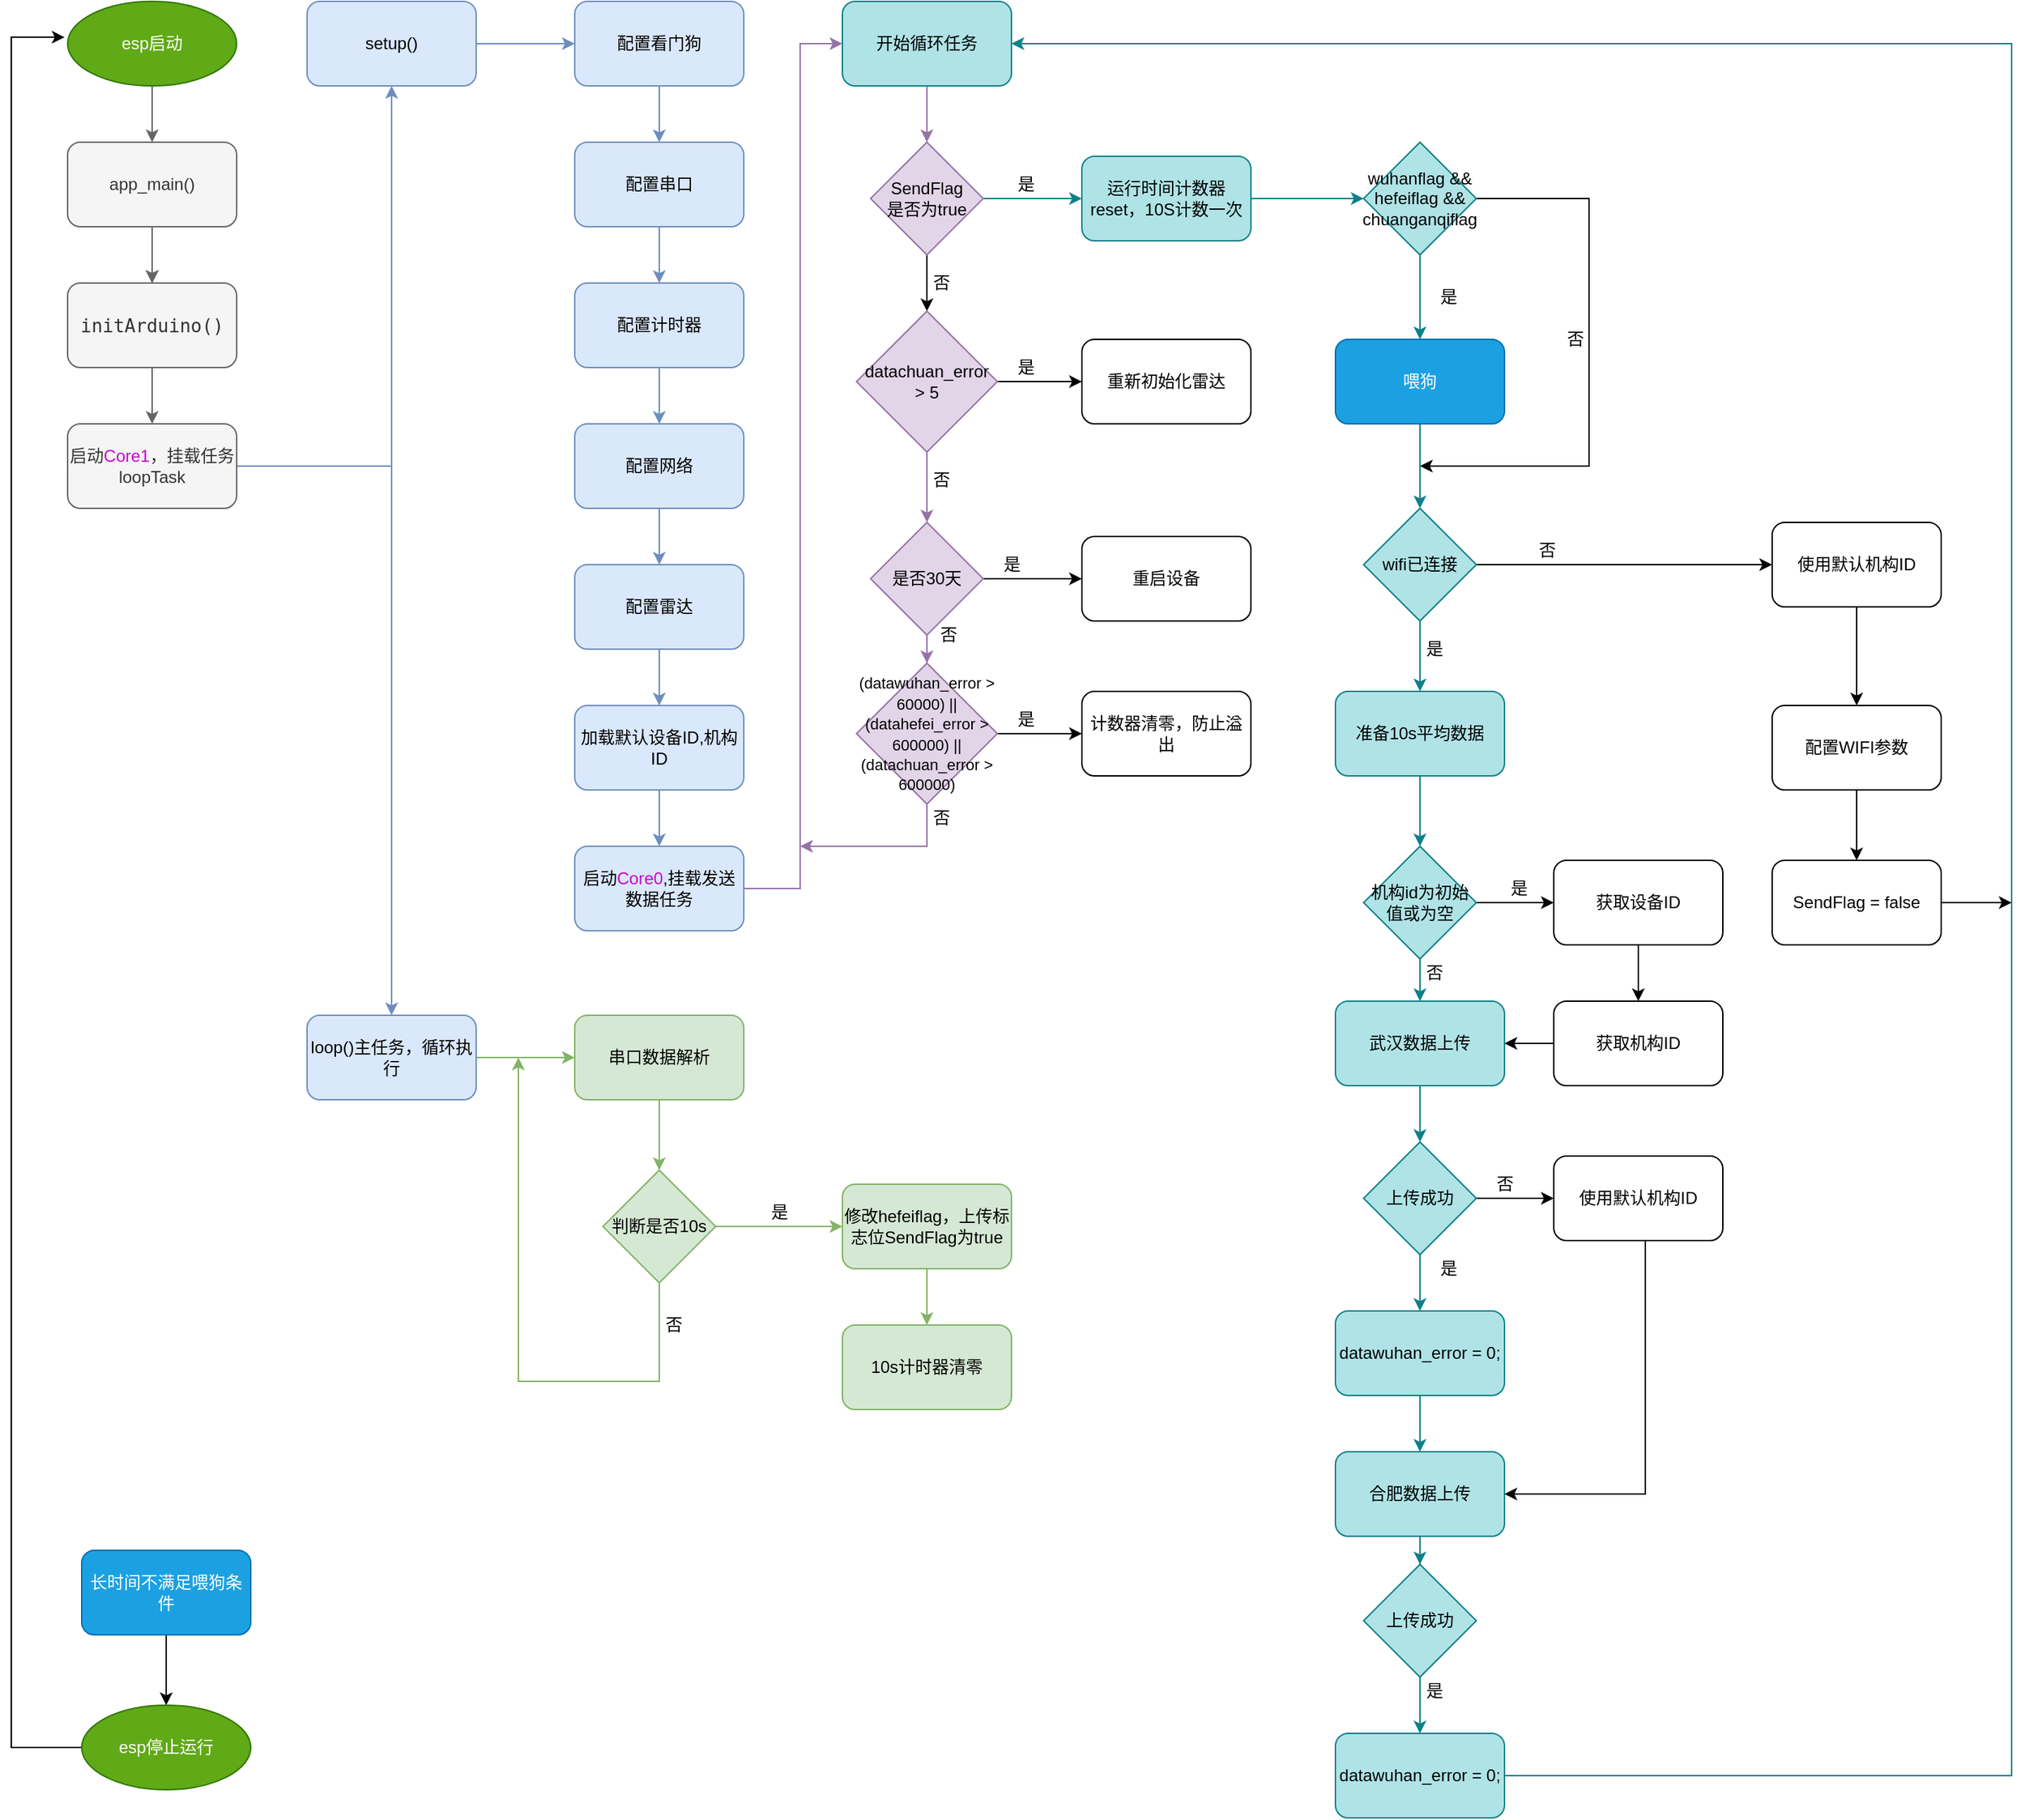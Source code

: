 <mxfile version="15.3.7" type="github">
  <diagram id="C5RBs43oDa-KdzZeNtuy" name="Page-1">
    <mxGraphModel dx="2031" dy="1144" grid="1" gridSize="10" guides="1" tooltips="1" connect="1" arrows="1" fold="1" page="1" pageScale="1" pageWidth="900" pageHeight="1600" math="0" shadow="0">
      <root>
        <mxCell id="WIyWlLk6GJQsqaUBKTNV-0" />
        <mxCell id="WIyWlLk6GJQsqaUBKTNV-1" parent="WIyWlLk6GJQsqaUBKTNV-0" />
        <mxCell id="-oAML5fvp5nmjbCSlxgn-36" value="" style="edgeStyle=orthogonalEdgeStyle;rounded=0;orthogonalLoop=1;jettySize=auto;html=1;fillColor=#f5f5f5;strokeColor=#666666;" edge="1" parent="WIyWlLk6GJQsqaUBKTNV-1" source="-oAML5fvp5nmjbCSlxgn-25" target="-oAML5fvp5nmjbCSlxgn-35">
          <mxGeometry relative="1" as="geometry" />
        </mxCell>
        <mxCell id="-oAML5fvp5nmjbCSlxgn-25" value="esp启动" style="ellipse;whiteSpace=wrap;html=1;fillColor=#60a917;strokeColor=#2D7600;fontColor=#ffffff;" vertex="1" parent="WIyWlLk6GJQsqaUBKTNV-1">
          <mxGeometry x="240" y="120" width="120" height="60" as="geometry" />
        </mxCell>
        <mxCell id="-oAML5fvp5nmjbCSlxgn-38" value="" style="edgeStyle=orthogonalEdgeStyle;rounded=0;orthogonalLoop=1;jettySize=auto;html=1;" edge="1" parent="WIyWlLk6GJQsqaUBKTNV-1" source="-oAML5fvp5nmjbCSlxgn-35" target="-oAML5fvp5nmjbCSlxgn-37">
          <mxGeometry relative="1" as="geometry" />
        </mxCell>
        <mxCell id="-oAML5fvp5nmjbCSlxgn-74" value="" style="edgeStyle=orthogonalEdgeStyle;rounded=0;orthogonalLoop=1;jettySize=auto;html=1;fillColor=#f5f5f5;strokeColor=#666666;" edge="1" parent="WIyWlLk6GJQsqaUBKTNV-1" source="-oAML5fvp5nmjbCSlxgn-35" target="-oAML5fvp5nmjbCSlxgn-37">
          <mxGeometry relative="1" as="geometry" />
        </mxCell>
        <mxCell id="-oAML5fvp5nmjbCSlxgn-35" value="app_main()" style="rounded=1;whiteSpace=wrap;html=1;fillColor=#f5f5f5;strokeColor=#666666;fontColor=#333333;" vertex="1" parent="WIyWlLk6GJQsqaUBKTNV-1">
          <mxGeometry x="240" y="220" width="120" height="60" as="geometry" />
        </mxCell>
        <mxCell id="-oAML5fvp5nmjbCSlxgn-40" value="" style="edgeStyle=orthogonalEdgeStyle;rounded=0;orthogonalLoop=1;jettySize=auto;html=1;fillColor=#f5f5f5;strokeColor=#666666;" edge="1" parent="WIyWlLk6GJQsqaUBKTNV-1" source="-oAML5fvp5nmjbCSlxgn-37" target="-oAML5fvp5nmjbCSlxgn-39">
          <mxGeometry relative="1" as="geometry" />
        </mxCell>
        <mxCell id="-oAML5fvp5nmjbCSlxgn-37" value="&lt;pre style=&quot;font-size: medium ; margin-top: 0px ; margin-bottom: 0px&quot;&gt;initArduino()&lt;/pre&gt;" style="rounded=1;whiteSpace=wrap;html=1;fillColor=#f5f5f5;strokeColor=#666666;fontColor=#333333;" vertex="1" parent="WIyWlLk6GJQsqaUBKTNV-1">
          <mxGeometry x="240" y="320" width="120" height="60" as="geometry" />
        </mxCell>
        <mxCell id="-oAML5fvp5nmjbCSlxgn-43" value="" style="edgeStyle=orthogonalEdgeStyle;rounded=0;orthogonalLoop=1;jettySize=auto;html=1;fillColor=#dae8fc;strokeColor=#6c8ebf;" edge="1" parent="WIyWlLk6GJQsqaUBKTNV-1" source="-oAML5fvp5nmjbCSlxgn-39" target="-oAML5fvp5nmjbCSlxgn-41">
          <mxGeometry relative="1" as="geometry" />
        </mxCell>
        <mxCell id="-oAML5fvp5nmjbCSlxgn-44" style="edgeStyle=orthogonalEdgeStyle;rounded=0;orthogonalLoop=1;jettySize=auto;html=1;entryX=0.5;entryY=0;entryDx=0;entryDy=0;fillColor=#dae8fc;strokeColor=#6c8ebf;" edge="1" parent="WIyWlLk6GJQsqaUBKTNV-1" source="-oAML5fvp5nmjbCSlxgn-39" target="-oAML5fvp5nmjbCSlxgn-42">
          <mxGeometry relative="1" as="geometry">
            <mxPoint x="470" y="810" as="targetPoint" />
            <Array as="points">
              <mxPoint x="470" y="450" />
            </Array>
          </mxGeometry>
        </mxCell>
        <mxCell id="-oAML5fvp5nmjbCSlxgn-39" value="启动&lt;font color=&quot;#cc00cc&quot;&gt;Core1&lt;/font&gt;，挂载任务loopTask" style="rounded=1;whiteSpace=wrap;html=1;fillColor=#f5f5f5;strokeColor=#666666;fontColor=#333333;" vertex="1" parent="WIyWlLk6GJQsqaUBKTNV-1">
          <mxGeometry x="240" y="420" width="120" height="60" as="geometry" />
        </mxCell>
        <mxCell id="-oAML5fvp5nmjbCSlxgn-52" value="" style="edgeStyle=orthogonalEdgeStyle;rounded=0;orthogonalLoop=1;jettySize=auto;html=1;fillColor=#dae8fc;strokeColor=#6c8ebf;" edge="1" parent="WIyWlLk6GJQsqaUBKTNV-1" source="-oAML5fvp5nmjbCSlxgn-41" target="-oAML5fvp5nmjbCSlxgn-45">
          <mxGeometry relative="1" as="geometry" />
        </mxCell>
        <mxCell id="-oAML5fvp5nmjbCSlxgn-41" value="setup()" style="rounded=1;whiteSpace=wrap;html=1;fillColor=#dae8fc;strokeColor=#6c8ebf;" vertex="1" parent="WIyWlLk6GJQsqaUBKTNV-1">
          <mxGeometry x="410" y="120" width="120" height="60" as="geometry" />
        </mxCell>
        <mxCell id="-oAML5fvp5nmjbCSlxgn-60" value="" style="edgeStyle=orthogonalEdgeStyle;rounded=0;orthogonalLoop=1;jettySize=auto;html=1;fillColor=#d5e8d4;strokeColor=#82b366;" edge="1" parent="WIyWlLk6GJQsqaUBKTNV-1" source="-oAML5fvp5nmjbCSlxgn-42" target="-oAML5fvp5nmjbCSlxgn-59">
          <mxGeometry relative="1" as="geometry" />
        </mxCell>
        <mxCell id="-oAML5fvp5nmjbCSlxgn-42" value="loop()主任务，循环执行" style="rounded=1;whiteSpace=wrap;html=1;fillColor=#dae8fc;strokeColor=#6c8ebf;" vertex="1" parent="WIyWlLk6GJQsqaUBKTNV-1">
          <mxGeometry x="410" y="840" width="120" height="60" as="geometry" />
        </mxCell>
        <mxCell id="-oAML5fvp5nmjbCSlxgn-53" value="" style="edgeStyle=orthogonalEdgeStyle;rounded=0;orthogonalLoop=1;jettySize=auto;html=1;fillColor=#dae8fc;strokeColor=#6c8ebf;" edge="1" parent="WIyWlLk6GJQsqaUBKTNV-1" source="-oAML5fvp5nmjbCSlxgn-45" target="-oAML5fvp5nmjbCSlxgn-46">
          <mxGeometry relative="1" as="geometry" />
        </mxCell>
        <mxCell id="-oAML5fvp5nmjbCSlxgn-45" value="配置看门狗" style="rounded=1;whiteSpace=wrap;html=1;fillColor=#dae8fc;strokeColor=#6c8ebf;" vertex="1" parent="WIyWlLk6GJQsqaUBKTNV-1">
          <mxGeometry x="600" y="120" width="120" height="60" as="geometry" />
        </mxCell>
        <mxCell id="-oAML5fvp5nmjbCSlxgn-54" value="" style="edgeStyle=orthogonalEdgeStyle;rounded=0;orthogonalLoop=1;jettySize=auto;html=1;fillColor=#dae8fc;strokeColor=#6c8ebf;" edge="1" parent="WIyWlLk6GJQsqaUBKTNV-1" source="-oAML5fvp5nmjbCSlxgn-46" target="-oAML5fvp5nmjbCSlxgn-47">
          <mxGeometry relative="1" as="geometry" />
        </mxCell>
        <mxCell id="-oAML5fvp5nmjbCSlxgn-46" value="配置串口" style="rounded=1;whiteSpace=wrap;html=1;fillColor=#dae8fc;strokeColor=#6c8ebf;" vertex="1" parent="WIyWlLk6GJQsqaUBKTNV-1">
          <mxGeometry x="600" y="220" width="120" height="60" as="geometry" />
        </mxCell>
        <mxCell id="-oAML5fvp5nmjbCSlxgn-55" value="" style="edgeStyle=orthogonalEdgeStyle;rounded=0;orthogonalLoop=1;jettySize=auto;html=1;fillColor=#dae8fc;strokeColor=#6c8ebf;" edge="1" parent="WIyWlLk6GJQsqaUBKTNV-1" source="-oAML5fvp5nmjbCSlxgn-47" target="-oAML5fvp5nmjbCSlxgn-48">
          <mxGeometry relative="1" as="geometry" />
        </mxCell>
        <mxCell id="-oAML5fvp5nmjbCSlxgn-47" value="配置计时器" style="rounded=1;whiteSpace=wrap;html=1;fillColor=#dae8fc;strokeColor=#6c8ebf;" vertex="1" parent="WIyWlLk6GJQsqaUBKTNV-1">
          <mxGeometry x="600" y="320" width="120" height="60" as="geometry" />
        </mxCell>
        <mxCell id="-oAML5fvp5nmjbCSlxgn-56" value="" style="edgeStyle=orthogonalEdgeStyle;rounded=0;orthogonalLoop=1;jettySize=auto;html=1;fillColor=#dae8fc;strokeColor=#6c8ebf;" edge="1" parent="WIyWlLk6GJQsqaUBKTNV-1" source="-oAML5fvp5nmjbCSlxgn-48" target="-oAML5fvp5nmjbCSlxgn-49">
          <mxGeometry relative="1" as="geometry" />
        </mxCell>
        <mxCell id="-oAML5fvp5nmjbCSlxgn-48" value="配置网络" style="rounded=1;whiteSpace=wrap;html=1;fillColor=#dae8fc;strokeColor=#6c8ebf;" vertex="1" parent="WIyWlLk6GJQsqaUBKTNV-1">
          <mxGeometry x="600" y="420" width="120" height="60" as="geometry" />
        </mxCell>
        <mxCell id="-oAML5fvp5nmjbCSlxgn-57" value="" style="edgeStyle=orthogonalEdgeStyle;rounded=0;orthogonalLoop=1;jettySize=auto;html=1;fillColor=#dae8fc;strokeColor=#6c8ebf;" edge="1" parent="WIyWlLk6GJQsqaUBKTNV-1" source="-oAML5fvp5nmjbCSlxgn-49" target="-oAML5fvp5nmjbCSlxgn-50">
          <mxGeometry relative="1" as="geometry" />
        </mxCell>
        <mxCell id="-oAML5fvp5nmjbCSlxgn-49" value="配置雷达" style="rounded=1;whiteSpace=wrap;html=1;fillColor=#dae8fc;strokeColor=#6c8ebf;" vertex="1" parent="WIyWlLk6GJQsqaUBKTNV-1">
          <mxGeometry x="600" y="520" width="120" height="60" as="geometry" />
        </mxCell>
        <mxCell id="-oAML5fvp5nmjbCSlxgn-58" value="" style="edgeStyle=orthogonalEdgeStyle;rounded=0;orthogonalLoop=1;jettySize=auto;html=1;fillColor=#dae8fc;strokeColor=#6c8ebf;" edge="1" parent="WIyWlLk6GJQsqaUBKTNV-1" source="-oAML5fvp5nmjbCSlxgn-50" target="-oAML5fvp5nmjbCSlxgn-51">
          <mxGeometry relative="1" as="geometry" />
        </mxCell>
        <mxCell id="-oAML5fvp5nmjbCSlxgn-50" value="加载默认设备ID,机构ID" style="rounded=1;whiteSpace=wrap;html=1;fillColor=#dae8fc;strokeColor=#6c8ebf;" vertex="1" parent="WIyWlLk6GJQsqaUBKTNV-1">
          <mxGeometry x="600" y="620" width="120" height="60" as="geometry" />
        </mxCell>
        <mxCell id="-oAML5fvp5nmjbCSlxgn-76" style="edgeStyle=orthogonalEdgeStyle;rounded=0;orthogonalLoop=1;jettySize=auto;html=1;entryX=0;entryY=0.5;entryDx=0;entryDy=0;fillColor=#e1d5e7;strokeColor=#9673a6;" edge="1" parent="WIyWlLk6GJQsqaUBKTNV-1" source="-oAML5fvp5nmjbCSlxgn-51" target="-oAML5fvp5nmjbCSlxgn-75">
          <mxGeometry relative="1" as="geometry">
            <mxPoint x="760" y="150" as="targetPoint" />
            <Array as="points">
              <mxPoint x="760" y="750" />
              <mxPoint x="760" y="150" />
            </Array>
          </mxGeometry>
        </mxCell>
        <mxCell id="-oAML5fvp5nmjbCSlxgn-51" value="启动&lt;font color=&quot;#cc00cc&quot;&gt;Core0&lt;/font&gt;,挂载发送数据任务" style="rounded=1;whiteSpace=wrap;html=1;fillColor=#dae8fc;strokeColor=#6c8ebf;" vertex="1" parent="WIyWlLk6GJQsqaUBKTNV-1">
          <mxGeometry x="600" y="720" width="120" height="60" as="geometry" />
        </mxCell>
        <mxCell id="-oAML5fvp5nmjbCSlxgn-62" value="" style="edgeStyle=orthogonalEdgeStyle;rounded=0;orthogonalLoop=1;jettySize=auto;html=1;fillColor=#d5e8d4;strokeColor=#82b366;" edge="1" parent="WIyWlLk6GJQsqaUBKTNV-1" source="-oAML5fvp5nmjbCSlxgn-59" target="-oAML5fvp5nmjbCSlxgn-61">
          <mxGeometry relative="1" as="geometry" />
        </mxCell>
        <mxCell id="-oAML5fvp5nmjbCSlxgn-59" value="串口数据解析" style="rounded=1;whiteSpace=wrap;html=1;fillColor=#d5e8d4;strokeColor=#82b366;" vertex="1" parent="WIyWlLk6GJQsqaUBKTNV-1">
          <mxGeometry x="600" y="840" width="120" height="60" as="geometry" />
        </mxCell>
        <mxCell id="-oAML5fvp5nmjbCSlxgn-66" value="" style="edgeStyle=orthogonalEdgeStyle;rounded=0;orthogonalLoop=1;jettySize=auto;html=1;fillColor=#d5e8d4;strokeColor=#82b366;" edge="1" parent="WIyWlLk6GJQsqaUBKTNV-1" source="-oAML5fvp5nmjbCSlxgn-61" target="-oAML5fvp5nmjbCSlxgn-65">
          <mxGeometry relative="1" as="geometry" />
        </mxCell>
        <mxCell id="-oAML5fvp5nmjbCSlxgn-70" style="edgeStyle=orthogonalEdgeStyle;rounded=0;orthogonalLoop=1;jettySize=auto;html=1;fillColor=#d5e8d4;strokeColor=#82b366;" edge="1" parent="WIyWlLk6GJQsqaUBKTNV-1" source="-oAML5fvp5nmjbCSlxgn-61">
          <mxGeometry relative="1" as="geometry">
            <mxPoint x="560" y="870" as="targetPoint" />
            <Array as="points">
              <mxPoint x="660" y="1100" />
            </Array>
          </mxGeometry>
        </mxCell>
        <mxCell id="-oAML5fvp5nmjbCSlxgn-61" value="判断是否10s" style="rhombus;whiteSpace=wrap;html=1;fillColor=#d5e8d4;strokeColor=#82b366;" vertex="1" parent="WIyWlLk6GJQsqaUBKTNV-1">
          <mxGeometry x="620" y="950" width="80" height="80" as="geometry" />
        </mxCell>
        <mxCell id="-oAML5fvp5nmjbCSlxgn-73" value="" style="edgeStyle=orthogonalEdgeStyle;rounded=0;orthogonalLoop=1;jettySize=auto;html=1;fillColor=#d5e8d4;strokeColor=#82b366;" edge="1" parent="WIyWlLk6GJQsqaUBKTNV-1" source="-oAML5fvp5nmjbCSlxgn-65" target="-oAML5fvp5nmjbCSlxgn-72">
          <mxGeometry relative="1" as="geometry" />
        </mxCell>
        <mxCell id="-oAML5fvp5nmjbCSlxgn-65" value="修改hefeiflag，上传标志位SendFlag为true" style="rounded=1;whiteSpace=wrap;html=1;fillColor=#d5e8d4;strokeColor=#82b366;" vertex="1" parent="WIyWlLk6GJQsqaUBKTNV-1">
          <mxGeometry x="790" y="960" width="120" height="60" as="geometry" />
        </mxCell>
        <mxCell id="-oAML5fvp5nmjbCSlxgn-69" value="是" style="text;html=1;align=center;verticalAlign=middle;resizable=0;points=[];autosize=1;strokeColor=none;fillColor=none;" vertex="1" parent="WIyWlLk6GJQsqaUBKTNV-1">
          <mxGeometry x="730" y="970" width="30" height="20" as="geometry" />
        </mxCell>
        <mxCell id="-oAML5fvp5nmjbCSlxgn-71" value="否" style="text;html=1;align=center;verticalAlign=middle;resizable=0;points=[];autosize=1;strokeColor=none;fillColor=none;" vertex="1" parent="WIyWlLk6GJQsqaUBKTNV-1">
          <mxGeometry x="655" y="1050" width="30" height="20" as="geometry" />
        </mxCell>
        <mxCell id="-oAML5fvp5nmjbCSlxgn-72" value="10s计时器清零" style="rounded=1;whiteSpace=wrap;html=1;fillColor=#d5e8d4;strokeColor=#82b366;" vertex="1" parent="WIyWlLk6GJQsqaUBKTNV-1">
          <mxGeometry x="790" y="1060" width="120" height="60" as="geometry" />
        </mxCell>
        <mxCell id="-oAML5fvp5nmjbCSlxgn-78" value="" style="edgeStyle=orthogonalEdgeStyle;rounded=0;orthogonalLoop=1;jettySize=auto;html=1;fillColor=#e1d5e7;strokeColor=#9673a6;" edge="1" parent="WIyWlLk6GJQsqaUBKTNV-1" source="-oAML5fvp5nmjbCSlxgn-75" target="-oAML5fvp5nmjbCSlxgn-77">
          <mxGeometry relative="1" as="geometry" />
        </mxCell>
        <mxCell id="-oAML5fvp5nmjbCSlxgn-75" value="开始循环任务" style="rounded=1;whiteSpace=wrap;html=1;fillColor=#b0e3e6;strokeColor=#0e8088;" vertex="1" parent="WIyWlLk6GJQsqaUBKTNV-1">
          <mxGeometry x="790" y="120" width="120" height="60" as="geometry" />
        </mxCell>
        <mxCell id="-oAML5fvp5nmjbCSlxgn-80" value="" style="edgeStyle=orthogonalEdgeStyle;rounded=0;orthogonalLoop=1;jettySize=auto;html=1;fillColor=#b0e3e6;strokeColor=#0e8088;" edge="1" parent="WIyWlLk6GJQsqaUBKTNV-1" source="-oAML5fvp5nmjbCSlxgn-77" target="-oAML5fvp5nmjbCSlxgn-79">
          <mxGeometry relative="1" as="geometry" />
        </mxCell>
        <mxCell id="-oAML5fvp5nmjbCSlxgn-83" value="" style="edgeStyle=orthogonalEdgeStyle;rounded=0;orthogonalLoop=1;jettySize=auto;html=1;" edge="1" parent="WIyWlLk6GJQsqaUBKTNV-1" source="-oAML5fvp5nmjbCSlxgn-77" target="-oAML5fvp5nmjbCSlxgn-82">
          <mxGeometry relative="1" as="geometry" />
        </mxCell>
        <mxCell id="-oAML5fvp5nmjbCSlxgn-77" value="SendFlag&lt;br&gt;是否为true" style="rhombus;whiteSpace=wrap;html=1;fillColor=#e1d5e7;strokeColor=#9673a6;" vertex="1" parent="WIyWlLk6GJQsqaUBKTNV-1">
          <mxGeometry x="810" y="220" width="80" height="80" as="geometry" />
        </mxCell>
        <mxCell id="-oAML5fvp5nmjbCSlxgn-105" value="" style="edgeStyle=orthogonalEdgeStyle;rounded=0;orthogonalLoop=1;jettySize=auto;html=1;fillColor=#b0e3e6;strokeColor=#0e8088;" edge="1" parent="WIyWlLk6GJQsqaUBKTNV-1" source="-oAML5fvp5nmjbCSlxgn-79" target="-oAML5fvp5nmjbCSlxgn-104">
          <mxGeometry relative="1" as="geometry" />
        </mxCell>
        <mxCell id="-oAML5fvp5nmjbCSlxgn-79" value="运行时间计数器reset，10S计数一次" style="rounded=1;whiteSpace=wrap;html=1;fillColor=#b0e3e6;strokeColor=#0e8088;" vertex="1" parent="WIyWlLk6GJQsqaUBKTNV-1">
          <mxGeometry x="960" y="230" width="120" height="60" as="geometry" />
        </mxCell>
        <mxCell id="-oAML5fvp5nmjbCSlxgn-81" value="是" style="text;html=1;align=center;verticalAlign=middle;resizable=0;points=[];autosize=1;strokeColor=none;fillColor=none;" vertex="1" parent="WIyWlLk6GJQsqaUBKTNV-1">
          <mxGeometry x="905" y="240" width="30" height="20" as="geometry" />
        </mxCell>
        <mxCell id="-oAML5fvp5nmjbCSlxgn-85" value="" style="edgeStyle=orthogonalEdgeStyle;rounded=0;orthogonalLoop=1;jettySize=auto;html=1;" edge="1" parent="WIyWlLk6GJQsqaUBKTNV-1" source="-oAML5fvp5nmjbCSlxgn-82" target="-oAML5fvp5nmjbCSlxgn-84">
          <mxGeometry relative="1" as="geometry" />
        </mxCell>
        <mxCell id="-oAML5fvp5nmjbCSlxgn-88" value="" style="edgeStyle=orthogonalEdgeStyle;rounded=0;orthogonalLoop=1;jettySize=auto;html=1;fillColor=#e1d5e7;strokeColor=#9673a6;" edge="1" parent="WIyWlLk6GJQsqaUBKTNV-1" source="-oAML5fvp5nmjbCSlxgn-82" target="-oAML5fvp5nmjbCSlxgn-87">
          <mxGeometry relative="1" as="geometry" />
        </mxCell>
        <mxCell id="-oAML5fvp5nmjbCSlxgn-82" value="datachuan_error &amp;gt; 5" style="rhombus;whiteSpace=wrap;html=1;fillColor=#e1d5e7;strokeColor=#9673a6;" vertex="1" parent="WIyWlLk6GJQsqaUBKTNV-1">
          <mxGeometry x="800" y="340" width="100" height="100" as="geometry" />
        </mxCell>
        <mxCell id="-oAML5fvp5nmjbCSlxgn-84" value="重新初始化雷达" style="rounded=1;whiteSpace=wrap;html=1;" vertex="1" parent="WIyWlLk6GJQsqaUBKTNV-1">
          <mxGeometry x="960" y="360" width="120" height="60" as="geometry" />
        </mxCell>
        <mxCell id="-oAML5fvp5nmjbCSlxgn-86" value="否" style="text;html=1;align=center;verticalAlign=middle;resizable=0;points=[];autosize=1;strokeColor=none;fillColor=none;" vertex="1" parent="WIyWlLk6GJQsqaUBKTNV-1">
          <mxGeometry x="845" y="310" width="30" height="20" as="geometry" />
        </mxCell>
        <mxCell id="-oAML5fvp5nmjbCSlxgn-92" value="" style="edgeStyle=orthogonalEdgeStyle;rounded=0;orthogonalLoop=1;jettySize=auto;html=1;" edge="1" parent="WIyWlLk6GJQsqaUBKTNV-1" source="-oAML5fvp5nmjbCSlxgn-87" target="-oAML5fvp5nmjbCSlxgn-91">
          <mxGeometry relative="1" as="geometry" />
        </mxCell>
        <mxCell id="-oAML5fvp5nmjbCSlxgn-94" value="" style="edgeStyle=orthogonalEdgeStyle;rounded=0;orthogonalLoop=1;jettySize=auto;html=1;fillColor=#e1d5e7;strokeColor=#9673a6;" edge="1" parent="WIyWlLk6GJQsqaUBKTNV-1" source="-oAML5fvp5nmjbCSlxgn-87" target="-oAML5fvp5nmjbCSlxgn-93">
          <mxGeometry relative="1" as="geometry" />
        </mxCell>
        <mxCell id="-oAML5fvp5nmjbCSlxgn-87" value="是否30天" style="rhombus;whiteSpace=wrap;html=1;fillColor=#e1d5e7;strokeColor=#9673a6;" vertex="1" parent="WIyWlLk6GJQsqaUBKTNV-1">
          <mxGeometry x="810" y="490" width="80" height="80" as="geometry" />
        </mxCell>
        <mxCell id="-oAML5fvp5nmjbCSlxgn-89" value="否" style="text;html=1;align=center;verticalAlign=middle;resizable=0;points=[];autosize=1;strokeColor=none;fillColor=none;" vertex="1" parent="WIyWlLk6GJQsqaUBKTNV-1">
          <mxGeometry x="845" y="450" width="30" height="20" as="geometry" />
        </mxCell>
        <mxCell id="-oAML5fvp5nmjbCSlxgn-90" value="是" style="text;html=1;align=center;verticalAlign=middle;resizable=0;points=[];autosize=1;strokeColor=none;fillColor=none;" vertex="1" parent="WIyWlLk6GJQsqaUBKTNV-1">
          <mxGeometry x="905" y="370" width="30" height="20" as="geometry" />
        </mxCell>
        <mxCell id="-oAML5fvp5nmjbCSlxgn-91" value="重启设备" style="rounded=1;whiteSpace=wrap;html=1;" vertex="1" parent="WIyWlLk6GJQsqaUBKTNV-1">
          <mxGeometry x="960" y="500" width="120" height="60" as="geometry" />
        </mxCell>
        <mxCell id="-oAML5fvp5nmjbCSlxgn-99" value="" style="edgeStyle=orthogonalEdgeStyle;rounded=0;orthogonalLoop=1;jettySize=auto;html=1;" edge="1" parent="WIyWlLk6GJQsqaUBKTNV-1" source="-oAML5fvp5nmjbCSlxgn-93" target="-oAML5fvp5nmjbCSlxgn-98">
          <mxGeometry relative="1" as="geometry" />
        </mxCell>
        <mxCell id="-oAML5fvp5nmjbCSlxgn-100" style="edgeStyle=orthogonalEdgeStyle;rounded=0;orthogonalLoop=1;jettySize=auto;html=1;fillColor=#e1d5e7;strokeColor=#9673a6;" edge="1" parent="WIyWlLk6GJQsqaUBKTNV-1" source="-oAML5fvp5nmjbCSlxgn-93">
          <mxGeometry relative="1" as="geometry">
            <mxPoint x="760" y="720" as="targetPoint" />
            <Array as="points">
              <mxPoint x="850" y="720" />
              <mxPoint x="850" y="720" />
            </Array>
          </mxGeometry>
        </mxCell>
        <mxCell id="-oAML5fvp5nmjbCSlxgn-93" value="&lt;font style=&quot;font-size: 11px&quot;&gt;(datawuhan_error &amp;gt; 60000) || (datahefei_error &amp;gt; 600000) || (datachuan_error &amp;gt; 600000)&lt;/font&gt;" style="rhombus;whiteSpace=wrap;html=1;fillColor=#e1d5e7;strokeColor=#9673a6;" vertex="1" parent="WIyWlLk6GJQsqaUBKTNV-1">
          <mxGeometry x="800" y="590" width="100" height="100" as="geometry" />
        </mxCell>
        <mxCell id="-oAML5fvp5nmjbCSlxgn-96" value="否" style="text;html=1;align=center;verticalAlign=middle;resizable=0;points=[];autosize=1;strokeColor=none;fillColor=none;" vertex="1" parent="WIyWlLk6GJQsqaUBKTNV-1">
          <mxGeometry x="850" y="560" width="30" height="20" as="geometry" />
        </mxCell>
        <mxCell id="-oAML5fvp5nmjbCSlxgn-97" value="是" style="text;html=1;align=center;verticalAlign=middle;resizable=0;points=[];autosize=1;strokeColor=none;fillColor=none;" vertex="1" parent="WIyWlLk6GJQsqaUBKTNV-1">
          <mxGeometry x="895" y="510" width="30" height="20" as="geometry" />
        </mxCell>
        <mxCell id="-oAML5fvp5nmjbCSlxgn-98" value="计数器清零，防止溢出" style="rounded=1;whiteSpace=wrap;html=1;" vertex="1" parent="WIyWlLk6GJQsqaUBKTNV-1">
          <mxGeometry x="960" y="610" width="120" height="60" as="geometry" />
        </mxCell>
        <mxCell id="-oAML5fvp5nmjbCSlxgn-101" value="否" style="text;html=1;align=center;verticalAlign=middle;resizable=0;points=[];autosize=1;strokeColor=none;fillColor=none;" vertex="1" parent="WIyWlLk6GJQsqaUBKTNV-1">
          <mxGeometry x="845" y="690" width="30" height="20" as="geometry" />
        </mxCell>
        <mxCell id="-oAML5fvp5nmjbCSlxgn-102" value="是" style="text;html=1;align=center;verticalAlign=middle;resizable=0;points=[];autosize=1;strokeColor=none;fillColor=none;" vertex="1" parent="WIyWlLk6GJQsqaUBKTNV-1">
          <mxGeometry x="905" y="620" width="30" height="20" as="geometry" />
        </mxCell>
        <mxCell id="-oAML5fvp5nmjbCSlxgn-107" value="" style="edgeStyle=orthogonalEdgeStyle;rounded=0;orthogonalLoop=1;jettySize=auto;html=1;fillColor=#b0e3e6;strokeColor=#0e8088;" edge="1" parent="WIyWlLk6GJQsqaUBKTNV-1" source="-oAML5fvp5nmjbCSlxgn-104" target="-oAML5fvp5nmjbCSlxgn-106">
          <mxGeometry relative="1" as="geometry" />
        </mxCell>
        <mxCell id="-oAML5fvp5nmjbCSlxgn-111" style="edgeStyle=orthogonalEdgeStyle;rounded=0;orthogonalLoop=1;jettySize=auto;html=1;" edge="1" parent="WIyWlLk6GJQsqaUBKTNV-1" source="-oAML5fvp5nmjbCSlxgn-104">
          <mxGeometry relative="1" as="geometry">
            <mxPoint x="1200" y="450" as="targetPoint" />
            <Array as="points">
              <mxPoint x="1320" y="260" />
              <mxPoint x="1320" y="450" />
              <mxPoint x="1200" y="450" />
            </Array>
          </mxGeometry>
        </mxCell>
        <mxCell id="-oAML5fvp5nmjbCSlxgn-104" value="wuhanflag &amp;amp;&amp;amp; hefeiflag &amp;amp;&amp;amp; chuanganqiflag" style="rhombus;whiteSpace=wrap;html=1;fillColor=#b0e3e6;strokeColor=#0e8088;" vertex="1" parent="WIyWlLk6GJQsqaUBKTNV-1">
          <mxGeometry x="1160" y="220" width="80" height="80" as="geometry" />
        </mxCell>
        <mxCell id="-oAML5fvp5nmjbCSlxgn-110" value="" style="edgeStyle=orthogonalEdgeStyle;rounded=0;orthogonalLoop=1;jettySize=auto;html=1;fillColor=#b0e3e6;strokeColor=#0e8088;" edge="1" parent="WIyWlLk6GJQsqaUBKTNV-1" source="-oAML5fvp5nmjbCSlxgn-106" target="-oAML5fvp5nmjbCSlxgn-109">
          <mxGeometry relative="1" as="geometry" />
        </mxCell>
        <mxCell id="-oAML5fvp5nmjbCSlxgn-106" value="喂狗" style="rounded=1;whiteSpace=wrap;html=1;fillColor=#1ba1e2;strokeColor=#006EAF;fontColor=#ffffff;" vertex="1" parent="WIyWlLk6GJQsqaUBKTNV-1">
          <mxGeometry x="1140" y="360" width="120" height="60" as="geometry" />
        </mxCell>
        <mxCell id="-oAML5fvp5nmjbCSlxgn-108" value="是" style="text;html=1;align=center;verticalAlign=middle;resizable=0;points=[];autosize=1;strokeColor=none;fillColor=none;" vertex="1" parent="WIyWlLk6GJQsqaUBKTNV-1">
          <mxGeometry x="1205" y="320" width="30" height="20" as="geometry" />
        </mxCell>
        <mxCell id="-oAML5fvp5nmjbCSlxgn-114" value="" style="edgeStyle=orthogonalEdgeStyle;rounded=0;orthogonalLoop=1;jettySize=auto;html=1;fillColor=#b0e3e6;strokeColor=#0e8088;" edge="1" parent="WIyWlLk6GJQsqaUBKTNV-1" source="-oAML5fvp5nmjbCSlxgn-109" target="-oAML5fvp5nmjbCSlxgn-113">
          <mxGeometry relative="1" as="geometry" />
        </mxCell>
        <mxCell id="-oAML5fvp5nmjbCSlxgn-157" style="edgeStyle=orthogonalEdgeStyle;rounded=0;orthogonalLoop=1;jettySize=auto;html=1;entryX=0;entryY=0.5;entryDx=0;entryDy=0;" edge="1" parent="WIyWlLk6GJQsqaUBKTNV-1" source="-oAML5fvp5nmjbCSlxgn-109" target="-oAML5fvp5nmjbCSlxgn-155">
          <mxGeometry relative="1" as="geometry">
            <mxPoint x="1440" y="520" as="targetPoint" />
          </mxGeometry>
        </mxCell>
        <mxCell id="-oAML5fvp5nmjbCSlxgn-109" value="wifi已连接" style="rhombus;whiteSpace=wrap;html=1;fillColor=#b0e3e6;strokeColor=#0e8088;" vertex="1" parent="WIyWlLk6GJQsqaUBKTNV-1">
          <mxGeometry x="1160" y="480" width="80" height="80" as="geometry" />
        </mxCell>
        <mxCell id="-oAML5fvp5nmjbCSlxgn-112" value="否" style="text;html=1;align=center;verticalAlign=middle;resizable=0;points=[];autosize=1;strokeColor=none;fillColor=none;" vertex="1" parent="WIyWlLk6GJQsqaUBKTNV-1">
          <mxGeometry x="1295" y="350" width="30" height="20" as="geometry" />
        </mxCell>
        <mxCell id="-oAML5fvp5nmjbCSlxgn-117" value="" style="edgeStyle=orthogonalEdgeStyle;rounded=0;orthogonalLoop=1;jettySize=auto;html=1;fillColor=#b0e3e6;strokeColor=#0e8088;" edge="1" parent="WIyWlLk6GJQsqaUBKTNV-1" source="-oAML5fvp5nmjbCSlxgn-113" target="-oAML5fvp5nmjbCSlxgn-116">
          <mxGeometry relative="1" as="geometry" />
        </mxCell>
        <mxCell id="-oAML5fvp5nmjbCSlxgn-113" value="准备10s平均数据" style="rounded=1;whiteSpace=wrap;html=1;fillColor=#b0e3e6;strokeColor=#0e8088;" vertex="1" parent="WIyWlLk6GJQsqaUBKTNV-1">
          <mxGeometry x="1140" y="610" width="120" height="60" as="geometry" />
        </mxCell>
        <mxCell id="-oAML5fvp5nmjbCSlxgn-115" value="是" style="text;html=1;align=center;verticalAlign=middle;resizable=0;points=[];autosize=1;strokeColor=none;fillColor=none;" vertex="1" parent="WIyWlLk6GJQsqaUBKTNV-1">
          <mxGeometry x="1195" y="570" width="30" height="20" as="geometry" />
        </mxCell>
        <mxCell id="-oAML5fvp5nmjbCSlxgn-119" value="" style="edgeStyle=orthogonalEdgeStyle;rounded=0;orthogonalLoop=1;jettySize=auto;html=1;" edge="1" parent="WIyWlLk6GJQsqaUBKTNV-1" source="-oAML5fvp5nmjbCSlxgn-116" target="-oAML5fvp5nmjbCSlxgn-118">
          <mxGeometry relative="1" as="geometry" />
        </mxCell>
        <mxCell id="-oAML5fvp5nmjbCSlxgn-124" value="" style="edgeStyle=orthogonalEdgeStyle;rounded=0;orthogonalLoop=1;jettySize=auto;html=1;fillColor=#b0e3e6;strokeColor=#0e8088;" edge="1" parent="WIyWlLk6GJQsqaUBKTNV-1" source="-oAML5fvp5nmjbCSlxgn-116" target="-oAML5fvp5nmjbCSlxgn-123">
          <mxGeometry relative="1" as="geometry" />
        </mxCell>
        <mxCell id="-oAML5fvp5nmjbCSlxgn-116" value="机构id为初始值或为空" style="rhombus;whiteSpace=wrap;html=1;fillColor=#b0e3e6;strokeColor=#0e8088;" vertex="1" parent="WIyWlLk6GJQsqaUBKTNV-1">
          <mxGeometry x="1160" y="720" width="80" height="80" as="geometry" />
        </mxCell>
        <mxCell id="-oAML5fvp5nmjbCSlxgn-122" value="" style="edgeStyle=orthogonalEdgeStyle;rounded=0;orthogonalLoop=1;jettySize=auto;html=1;" edge="1" parent="WIyWlLk6GJQsqaUBKTNV-1" source="-oAML5fvp5nmjbCSlxgn-118" target="-oAML5fvp5nmjbCSlxgn-121">
          <mxGeometry relative="1" as="geometry" />
        </mxCell>
        <mxCell id="-oAML5fvp5nmjbCSlxgn-118" value="获取设备ID" style="rounded=1;whiteSpace=wrap;html=1;" vertex="1" parent="WIyWlLk6GJQsqaUBKTNV-1">
          <mxGeometry x="1295" y="730" width="120" height="60" as="geometry" />
        </mxCell>
        <mxCell id="-oAML5fvp5nmjbCSlxgn-120" value="是" style="text;html=1;align=center;verticalAlign=middle;resizable=0;points=[];autosize=1;strokeColor=none;fillColor=none;" vertex="1" parent="WIyWlLk6GJQsqaUBKTNV-1">
          <mxGeometry x="1255" y="740" width="30" height="20" as="geometry" />
        </mxCell>
        <mxCell id="-oAML5fvp5nmjbCSlxgn-126" value="" style="edgeStyle=orthogonalEdgeStyle;rounded=0;orthogonalLoop=1;jettySize=auto;html=1;" edge="1" parent="WIyWlLk6GJQsqaUBKTNV-1" source="-oAML5fvp5nmjbCSlxgn-121" target="-oAML5fvp5nmjbCSlxgn-123">
          <mxGeometry relative="1" as="geometry" />
        </mxCell>
        <mxCell id="-oAML5fvp5nmjbCSlxgn-121" value="获取机构ID" style="rounded=1;whiteSpace=wrap;html=1;" vertex="1" parent="WIyWlLk6GJQsqaUBKTNV-1">
          <mxGeometry x="1295" y="830" width="120" height="60" as="geometry" />
        </mxCell>
        <mxCell id="-oAML5fvp5nmjbCSlxgn-131" value="" style="edgeStyle=orthogonalEdgeStyle;rounded=0;orthogonalLoop=1;jettySize=auto;html=1;fillColor=#b0e3e6;strokeColor=#0e8088;" edge="1" parent="WIyWlLk6GJQsqaUBKTNV-1" source="-oAML5fvp5nmjbCSlxgn-123" target="-oAML5fvp5nmjbCSlxgn-128">
          <mxGeometry relative="1" as="geometry" />
        </mxCell>
        <mxCell id="-oAML5fvp5nmjbCSlxgn-123" value="武汉数据上传" style="rounded=1;whiteSpace=wrap;html=1;fillColor=#b0e3e6;strokeColor=#0e8088;" vertex="1" parent="WIyWlLk6GJQsqaUBKTNV-1">
          <mxGeometry x="1140" y="830" width="120" height="60" as="geometry" />
        </mxCell>
        <mxCell id="-oAML5fvp5nmjbCSlxgn-125" value="否" style="text;html=1;align=center;verticalAlign=middle;resizable=0;points=[];autosize=1;strokeColor=none;fillColor=none;" vertex="1" parent="WIyWlLk6GJQsqaUBKTNV-1">
          <mxGeometry x="1195" y="800" width="30" height="20" as="geometry" />
        </mxCell>
        <mxCell id="-oAML5fvp5nmjbCSlxgn-127" value="否" style="text;html=1;align=center;verticalAlign=middle;resizable=0;points=[];autosize=1;strokeColor=none;fillColor=none;" vertex="1" parent="WIyWlLk6GJQsqaUBKTNV-1">
          <mxGeometry x="1275" y="500" width="30" height="20" as="geometry" />
        </mxCell>
        <mxCell id="-oAML5fvp5nmjbCSlxgn-130" value="" style="edgeStyle=orthogonalEdgeStyle;rounded=0;orthogonalLoop=1;jettySize=auto;html=1;fillColor=#b0e3e6;strokeColor=#0e8088;" edge="1" parent="WIyWlLk6GJQsqaUBKTNV-1" source="-oAML5fvp5nmjbCSlxgn-128" target="-oAML5fvp5nmjbCSlxgn-129">
          <mxGeometry relative="1" as="geometry" />
        </mxCell>
        <mxCell id="-oAML5fvp5nmjbCSlxgn-134" value="" style="edgeStyle=orthogonalEdgeStyle;rounded=0;orthogonalLoop=1;jettySize=auto;html=1;" edge="1" parent="WIyWlLk6GJQsqaUBKTNV-1" source="-oAML5fvp5nmjbCSlxgn-128" target="-oAML5fvp5nmjbCSlxgn-133">
          <mxGeometry relative="1" as="geometry" />
        </mxCell>
        <mxCell id="-oAML5fvp5nmjbCSlxgn-128" value="上传成功" style="rhombus;whiteSpace=wrap;html=1;fillColor=#b0e3e6;strokeColor=#0e8088;" vertex="1" parent="WIyWlLk6GJQsqaUBKTNV-1">
          <mxGeometry x="1160" y="930" width="80" height="80" as="geometry" />
        </mxCell>
        <mxCell id="-oAML5fvp5nmjbCSlxgn-137" value="" style="edgeStyle=orthogonalEdgeStyle;rounded=0;orthogonalLoop=1;jettySize=auto;html=1;fillColor=#b0e3e6;strokeColor=#0e8088;" edge="1" parent="WIyWlLk6GJQsqaUBKTNV-1" source="-oAML5fvp5nmjbCSlxgn-129" target="-oAML5fvp5nmjbCSlxgn-136">
          <mxGeometry relative="1" as="geometry" />
        </mxCell>
        <mxCell id="-oAML5fvp5nmjbCSlxgn-129" value="datawuhan_error = 0;" style="rounded=1;whiteSpace=wrap;html=1;fillColor=#b0e3e6;strokeColor=#0e8088;" vertex="1" parent="WIyWlLk6GJQsqaUBKTNV-1">
          <mxGeometry x="1140" y="1050" width="120" height="60" as="geometry" />
        </mxCell>
        <mxCell id="-oAML5fvp5nmjbCSlxgn-132" value="是" style="text;html=1;align=center;verticalAlign=middle;resizable=0;points=[];autosize=1;strokeColor=none;fillColor=none;" vertex="1" parent="WIyWlLk6GJQsqaUBKTNV-1">
          <mxGeometry x="1205" y="1010" width="30" height="20" as="geometry" />
        </mxCell>
        <mxCell id="-oAML5fvp5nmjbCSlxgn-138" style="edgeStyle=orthogonalEdgeStyle;rounded=0;orthogonalLoop=1;jettySize=auto;html=1;entryX=1;entryY=0.5;entryDx=0;entryDy=0;" edge="1" parent="WIyWlLk6GJQsqaUBKTNV-1" source="-oAML5fvp5nmjbCSlxgn-133" target="-oAML5fvp5nmjbCSlxgn-136">
          <mxGeometry relative="1" as="geometry">
            <mxPoint x="1355" y="1180" as="targetPoint" />
            <Array as="points">
              <mxPoint x="1360" y="1180" />
            </Array>
          </mxGeometry>
        </mxCell>
        <mxCell id="-oAML5fvp5nmjbCSlxgn-133" value="使用默认机构ID" style="rounded=1;whiteSpace=wrap;html=1;" vertex="1" parent="WIyWlLk6GJQsqaUBKTNV-1">
          <mxGeometry x="1295" y="940" width="120" height="60" as="geometry" />
        </mxCell>
        <mxCell id="-oAML5fvp5nmjbCSlxgn-135" value="否" style="text;html=1;align=center;verticalAlign=middle;resizable=0;points=[];autosize=1;strokeColor=none;fillColor=none;" vertex="1" parent="WIyWlLk6GJQsqaUBKTNV-1">
          <mxGeometry x="1245" y="950" width="30" height="20" as="geometry" />
        </mxCell>
        <mxCell id="-oAML5fvp5nmjbCSlxgn-153" value="" style="edgeStyle=orthogonalEdgeStyle;rounded=0;orthogonalLoop=1;jettySize=auto;html=1;fillColor=#b0e3e6;strokeColor=#0e8088;" edge="1" parent="WIyWlLk6GJQsqaUBKTNV-1" source="-oAML5fvp5nmjbCSlxgn-136" target="-oAML5fvp5nmjbCSlxgn-141">
          <mxGeometry relative="1" as="geometry" />
        </mxCell>
        <mxCell id="-oAML5fvp5nmjbCSlxgn-136" value="合肥数据上传" style="rounded=1;whiteSpace=wrap;html=1;fillColor=#b0e3e6;strokeColor=#0e8088;" vertex="1" parent="WIyWlLk6GJQsqaUBKTNV-1">
          <mxGeometry x="1140" y="1150" width="120" height="60" as="geometry" />
        </mxCell>
        <mxCell id="-oAML5fvp5nmjbCSlxgn-139" value="" style="edgeStyle=orthogonalEdgeStyle;rounded=0;orthogonalLoop=1;jettySize=auto;html=1;fillColor=#b0e3e6;strokeColor=#0e8088;" edge="1" parent="WIyWlLk6GJQsqaUBKTNV-1" source="-oAML5fvp5nmjbCSlxgn-141" target="-oAML5fvp5nmjbCSlxgn-143">
          <mxGeometry relative="1" as="geometry" />
        </mxCell>
        <mxCell id="-oAML5fvp5nmjbCSlxgn-141" value="上传成功" style="rhombus;whiteSpace=wrap;html=1;fillColor=#b0e3e6;strokeColor=#0e8088;" vertex="1" parent="WIyWlLk6GJQsqaUBKTNV-1">
          <mxGeometry x="1160" y="1230" width="80" height="80" as="geometry" />
        </mxCell>
        <mxCell id="-oAML5fvp5nmjbCSlxgn-142" value="" style="edgeStyle=orthogonalEdgeStyle;rounded=0;orthogonalLoop=1;jettySize=auto;html=1;entryX=1;entryY=0.5;entryDx=0;entryDy=0;fillColor=#b0e3e6;strokeColor=#0e8088;" edge="1" parent="WIyWlLk6GJQsqaUBKTNV-1" source="-oAML5fvp5nmjbCSlxgn-143" target="-oAML5fvp5nmjbCSlxgn-75">
          <mxGeometry relative="1" as="geometry">
            <mxPoint x="920" y="150" as="targetPoint" />
            <Array as="points">
              <mxPoint x="1620" y="1380" />
              <mxPoint x="1620" y="150" />
            </Array>
          </mxGeometry>
        </mxCell>
        <mxCell id="-oAML5fvp5nmjbCSlxgn-143" value="datawuhan_error = 0;" style="rounded=1;whiteSpace=wrap;html=1;fillColor=#b0e3e6;strokeColor=#0e8088;" vertex="1" parent="WIyWlLk6GJQsqaUBKTNV-1">
          <mxGeometry x="1140" y="1350" width="120" height="60" as="geometry" />
        </mxCell>
        <mxCell id="-oAML5fvp5nmjbCSlxgn-152" style="edgeStyle=orthogonalEdgeStyle;rounded=0;orthogonalLoop=1;jettySize=auto;html=1;exitX=0.5;exitY=1;exitDx=0;exitDy=0;" edge="1" parent="WIyWlLk6GJQsqaUBKTNV-1" source="-oAML5fvp5nmjbCSlxgn-136" target="-oAML5fvp5nmjbCSlxgn-136">
          <mxGeometry relative="1" as="geometry" />
        </mxCell>
        <mxCell id="-oAML5fvp5nmjbCSlxgn-154" value="是" style="text;html=1;align=center;verticalAlign=middle;resizable=0;points=[];autosize=1;strokeColor=none;fillColor=none;" vertex="1" parent="WIyWlLk6GJQsqaUBKTNV-1">
          <mxGeometry x="1195" y="1310" width="30" height="20" as="geometry" />
        </mxCell>
        <mxCell id="-oAML5fvp5nmjbCSlxgn-159" value="" style="edgeStyle=orthogonalEdgeStyle;rounded=0;orthogonalLoop=1;jettySize=auto;html=1;" edge="1" parent="WIyWlLk6GJQsqaUBKTNV-1" source="-oAML5fvp5nmjbCSlxgn-155" target="-oAML5fvp5nmjbCSlxgn-158">
          <mxGeometry relative="1" as="geometry" />
        </mxCell>
        <mxCell id="-oAML5fvp5nmjbCSlxgn-155" value="使用默认机构ID" style="rounded=1;whiteSpace=wrap;html=1;" vertex="1" parent="WIyWlLk6GJQsqaUBKTNV-1">
          <mxGeometry x="1450" y="490" width="120" height="60" as="geometry" />
        </mxCell>
        <mxCell id="-oAML5fvp5nmjbCSlxgn-161" value="" style="edgeStyle=orthogonalEdgeStyle;rounded=0;orthogonalLoop=1;jettySize=auto;html=1;" edge="1" parent="WIyWlLk6GJQsqaUBKTNV-1" source="-oAML5fvp5nmjbCSlxgn-158" target="-oAML5fvp5nmjbCSlxgn-160">
          <mxGeometry relative="1" as="geometry" />
        </mxCell>
        <mxCell id="-oAML5fvp5nmjbCSlxgn-158" value="配置WIFI参数" style="rounded=1;whiteSpace=wrap;html=1;" vertex="1" parent="WIyWlLk6GJQsqaUBKTNV-1">
          <mxGeometry x="1450" y="620" width="120" height="60" as="geometry" />
        </mxCell>
        <mxCell id="-oAML5fvp5nmjbCSlxgn-164" style="edgeStyle=orthogonalEdgeStyle;rounded=0;orthogonalLoop=1;jettySize=auto;html=1;" edge="1" parent="WIyWlLk6GJQsqaUBKTNV-1" source="-oAML5fvp5nmjbCSlxgn-160">
          <mxGeometry relative="1" as="geometry">
            <mxPoint x="1620" y="760" as="targetPoint" />
          </mxGeometry>
        </mxCell>
        <mxCell id="-oAML5fvp5nmjbCSlxgn-160" value="SendFlag = false" style="rounded=1;whiteSpace=wrap;html=1;" vertex="1" parent="WIyWlLk6GJQsqaUBKTNV-1">
          <mxGeometry x="1450" y="730" width="120" height="60" as="geometry" />
        </mxCell>
        <mxCell id="-oAML5fvp5nmjbCSlxgn-170" value="" style="edgeStyle=orthogonalEdgeStyle;rounded=0;orthogonalLoop=1;jettySize=auto;html=1;" edge="1" parent="WIyWlLk6GJQsqaUBKTNV-1" source="-oAML5fvp5nmjbCSlxgn-168" target="-oAML5fvp5nmjbCSlxgn-169">
          <mxGeometry relative="1" as="geometry" />
        </mxCell>
        <mxCell id="-oAML5fvp5nmjbCSlxgn-168" value="长时间不满足喂狗条件" style="rounded=1;whiteSpace=wrap;html=1;fillColor=#1ba1e2;strokeColor=#006EAF;fontColor=#ffffff;" vertex="1" parent="WIyWlLk6GJQsqaUBKTNV-1">
          <mxGeometry x="250" y="1220" width="120" height="60" as="geometry" />
        </mxCell>
        <mxCell id="-oAML5fvp5nmjbCSlxgn-171" style="edgeStyle=orthogonalEdgeStyle;rounded=0;orthogonalLoop=1;jettySize=auto;html=1;entryX=-0.018;entryY=0.424;entryDx=0;entryDy=0;entryPerimeter=0;" edge="1" parent="WIyWlLk6GJQsqaUBKTNV-1" source="-oAML5fvp5nmjbCSlxgn-169" target="-oAML5fvp5nmjbCSlxgn-25">
          <mxGeometry relative="1" as="geometry">
            <mxPoint x="200" y="143.143" as="targetPoint" />
            <Array as="points">
              <mxPoint x="200" y="1360" />
              <mxPoint x="200" y="145" />
            </Array>
          </mxGeometry>
        </mxCell>
        <mxCell id="-oAML5fvp5nmjbCSlxgn-169" value="esp停止运行" style="ellipse;whiteSpace=wrap;html=1;fillColor=#60a917;strokeColor=#2D7600;fontColor=#ffffff;" vertex="1" parent="WIyWlLk6GJQsqaUBKTNV-1">
          <mxGeometry x="250" y="1330" width="120" height="60" as="geometry" />
        </mxCell>
      </root>
    </mxGraphModel>
  </diagram>
</mxfile>
